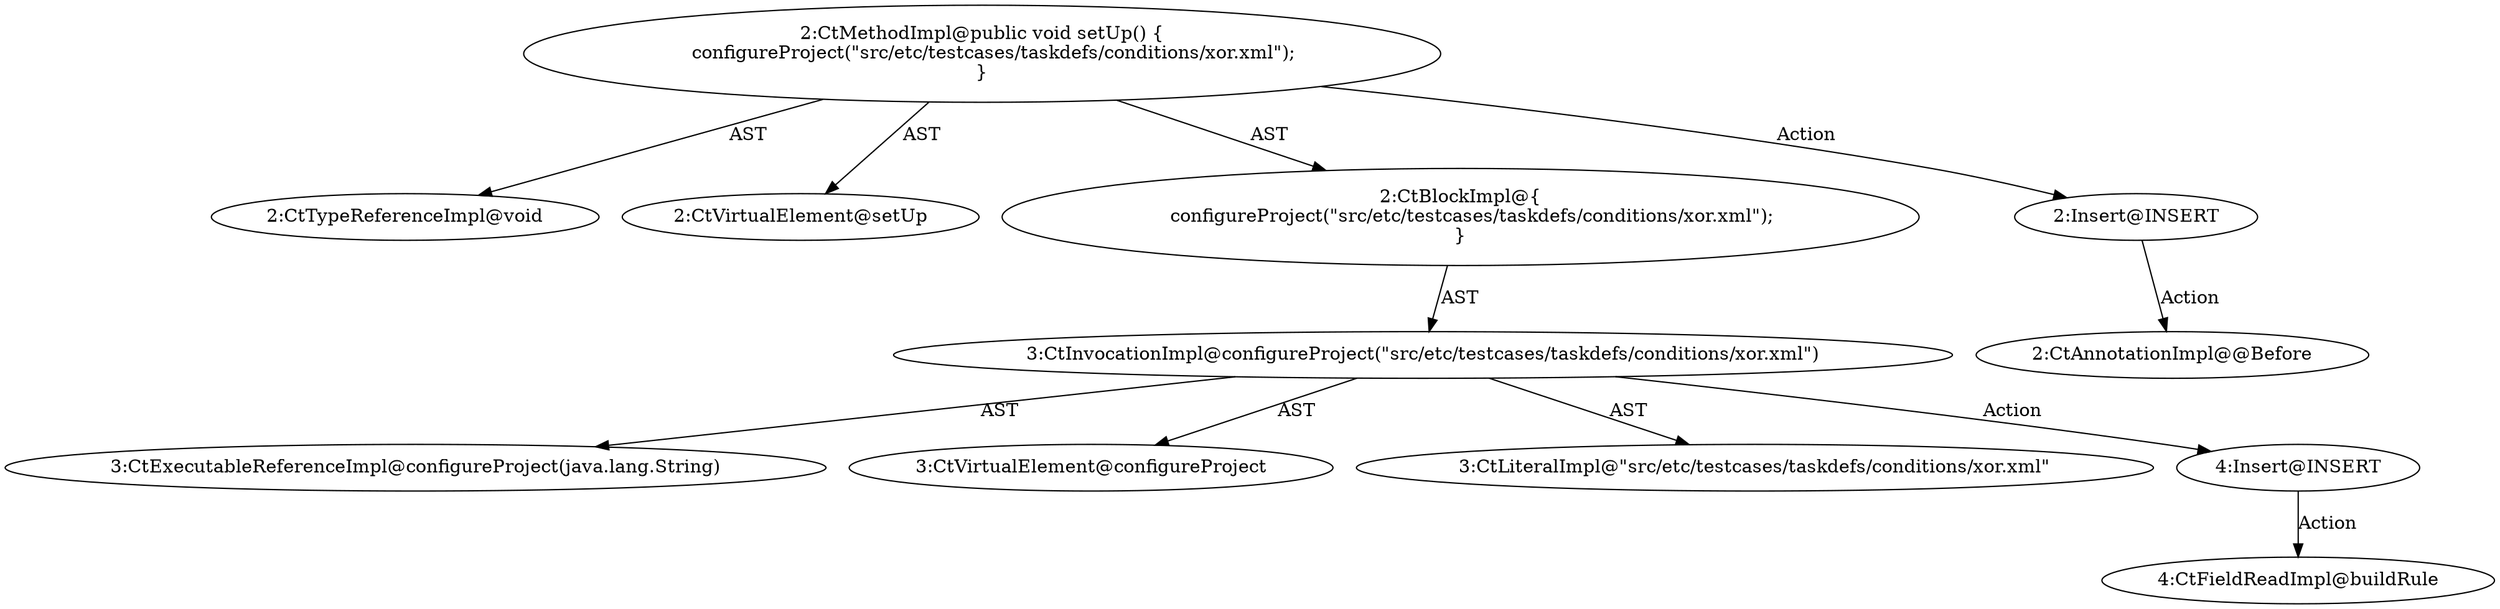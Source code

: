 digraph "setUp#?" {
0 [label="2:CtTypeReferenceImpl@void" shape=ellipse]
1 [label="2:CtVirtualElement@setUp" shape=ellipse]
2 [label="3:CtExecutableReferenceImpl@configureProject(java.lang.String)" shape=ellipse]
3 [label="3:CtVirtualElement@configureProject" shape=ellipse]
4 [label="3:CtLiteralImpl@\"src/etc/testcases/taskdefs/conditions/xor.xml\"" shape=ellipse]
5 [label="3:CtInvocationImpl@configureProject(\"src/etc/testcases/taskdefs/conditions/xor.xml\")" shape=ellipse]
6 [label="2:CtBlockImpl@\{
    configureProject(\"src/etc/testcases/taskdefs/conditions/xor.xml\");
\}" shape=ellipse]
7 [label="2:CtMethodImpl@public void setUp() \{
    configureProject(\"src/etc/testcases/taskdefs/conditions/xor.xml\");
\}" shape=ellipse]
8 [label="2:Insert@INSERT" shape=ellipse]
9 [label="2:CtAnnotationImpl@@Before" shape=ellipse]
10 [label="4:Insert@INSERT" shape=ellipse]
11 [label="4:CtFieldReadImpl@buildRule" shape=ellipse]
5 -> 3 [label="AST"];
5 -> 2 [label="AST"];
5 -> 4 [label="AST"];
5 -> 10 [label="Action"];
6 -> 5 [label="AST"];
7 -> 1 [label="AST"];
7 -> 0 [label="AST"];
7 -> 6 [label="AST"];
7 -> 8 [label="Action"];
8 -> 9 [label="Action"];
10 -> 11 [label="Action"];
}
